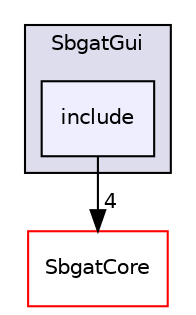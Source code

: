 digraph "/Users/bbercovici/GDrive/CUBoulder/Research/code/SBGAT/SbgatGui/include" {
  compound=true
  node [ fontsize="10", fontname="Helvetica"];
  edge [ labelfontsize="10", labelfontname="Helvetica"];
  subgraph clusterdir_41a2f6e9e4ceebab52eafc6339388c94 {
    graph [ bgcolor="#ddddee", pencolor="black", label="SbgatGui" fontname="Helvetica", fontsize="10", URL="dir_41a2f6e9e4ceebab52eafc6339388c94.html"]
  dir_e22a09de8502b0ab3529ccc9c6184668 [shape=box, label="include", style="filled", fillcolor="#eeeeff", pencolor="black", URL="dir_e22a09de8502b0ab3529ccc9c6184668.html"];
  }
  dir_c357ea99558ae0fdef189d31bc2a964b [shape=box label="SbgatCore" fillcolor="white" style="filled" color="red" URL="dir_c357ea99558ae0fdef189d31bc2a964b.html"];
  dir_e22a09de8502b0ab3529ccc9c6184668->dir_c357ea99558ae0fdef189d31bc2a964b [headlabel="4", labeldistance=1.5 headhref="dir_000005_000000.html"];
}
